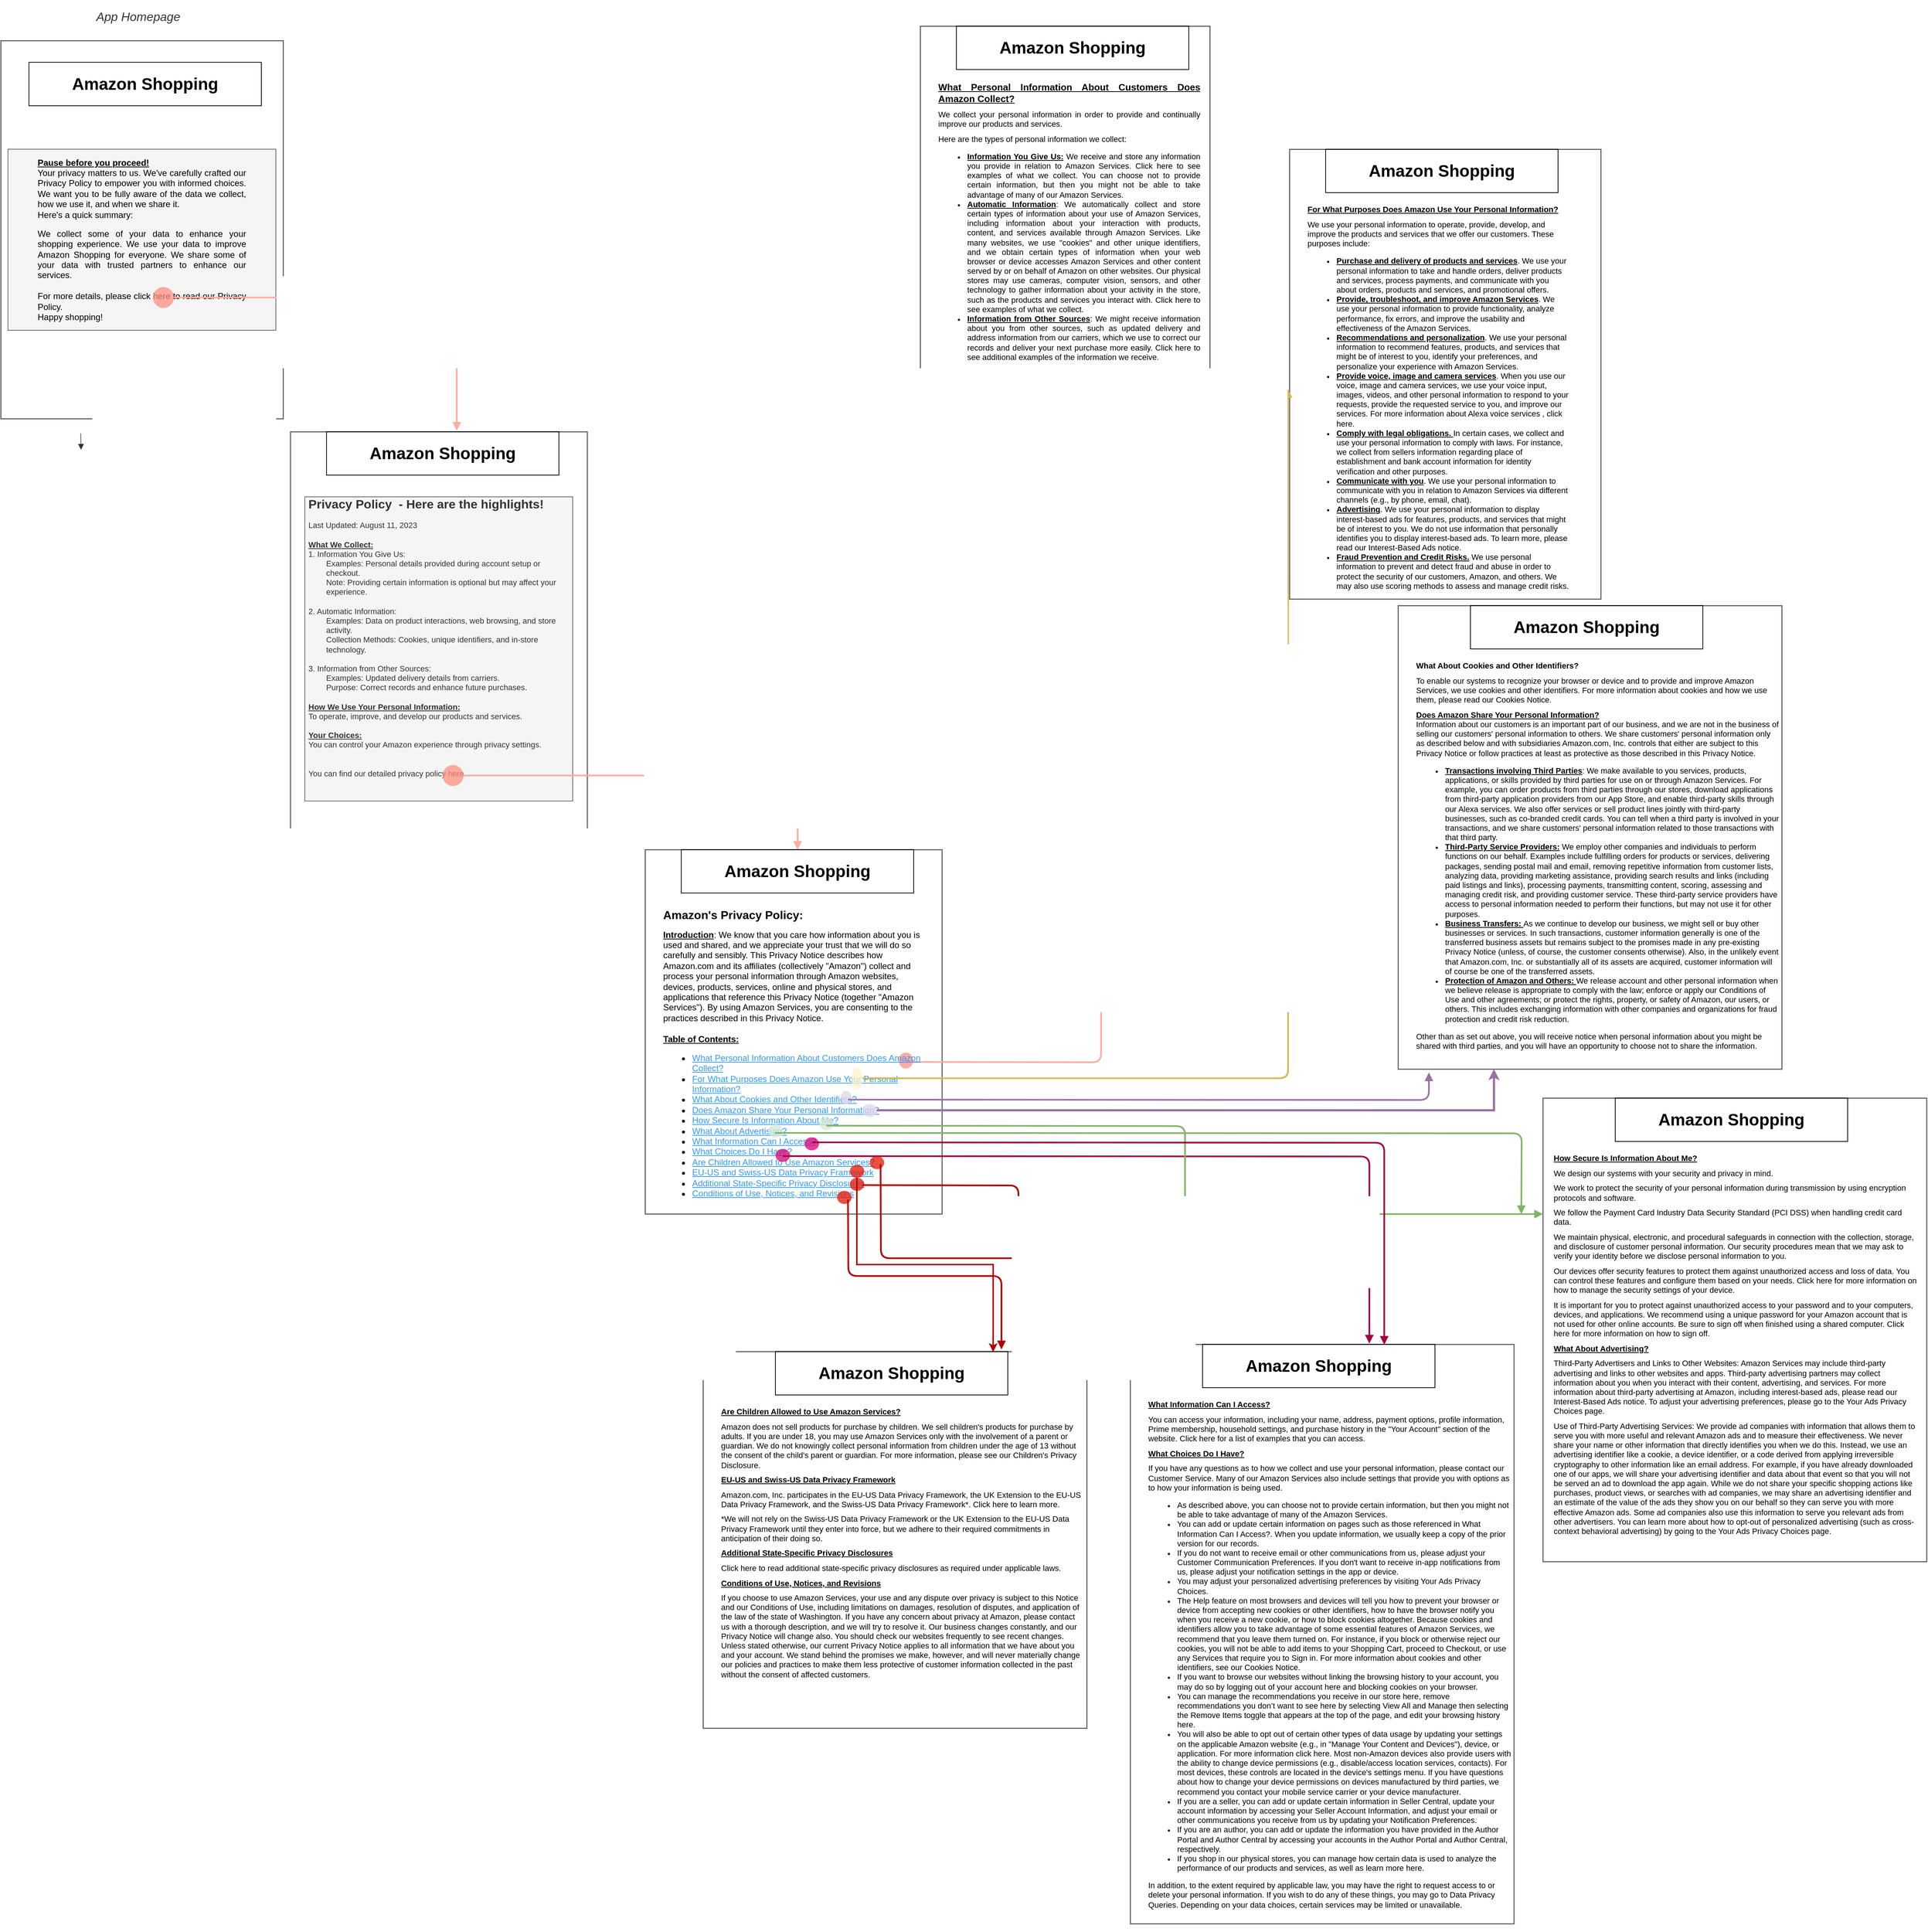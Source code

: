 <mxfile version="22.1.3" type="device">
  <diagram name="Page-1" id="usolCykW7kKRV4_zfm_k">
    <mxGraphModel dx="1050" dy="630" grid="1" gridSize="10" guides="1" tooltips="1" connect="1" arrows="1" fold="1" page="1" pageScale="1" pageWidth="850" pageHeight="1100" math="0" shadow="0">
      <root>
        <mxCell id="0" />
        <mxCell id="1" parent="0" />
        <mxCell id="qt17QkDywwwsEip4fatp-1" value="" style="html=1;overflow=block;blockSpacing=1;whiteSpace=wrap;container=1;pointerEvents=0;collapsible=0;recursiveResize=0;fontSize=13;spacing=0;strokeColor=#666666;strokeOpacity=100;fillOpacity=100;fillColor=#ffffff;strokeWidth=1.5;lucidId=7Wpudd4A1gtD;" vertex="1" parent="1">
          <mxGeometry x="500" y="620" width="410" height="550" as="geometry" />
        </mxCell>
        <mxCell id="qt17QkDywwwsEip4fatp-32" value="&lt;font style=&quot;font-size: 23px;&quot;&gt;&lt;b&gt;Amazon Shopping&lt;/b&gt;&lt;/font&gt;" style="text;html=1;strokeColor=default;fillColor=none;align=center;verticalAlign=middle;whiteSpace=wrap;rounded=0;" vertex="1" parent="qt17QkDywwwsEip4fatp-1">
          <mxGeometry x="50" width="321" height="60" as="geometry" />
        </mxCell>
        <mxCell id="qt17QkDywwwsEip4fatp-39" value="&lt;h1 style=&quot;font-size: 17px;&quot;&gt;&lt;font style=&quot;font-size: 17px;&quot;&gt;Privacy Policy&amp;nbsp; - Here are the highlights!&lt;/font&gt;&lt;/h1&gt;&lt;div style=&quot;&quot;&gt;&lt;font style=&quot;font-size: 11px;&quot;&gt;&lt;div style=&quot;&quot;&gt;Last Updated: August 11, 2023&lt;/div&gt;&lt;div style=&quot;&quot;&gt;&lt;br&gt;&lt;/div&gt;&lt;div style=&quot;&quot;&gt;&lt;b&gt;&lt;u&gt;What We Collect:&lt;/u&gt;&lt;/b&gt;&lt;/div&gt;&lt;div style=&quot;&quot;&gt;1. Information You Give Us:&lt;/div&gt;&lt;div style=&quot;&quot;&gt;&lt;span style=&quot;background-color: initial;&quot;&gt;&lt;span style=&quot;white-space: pre;&quot;&gt;&#x9;&lt;/span&gt;Examples: Personal details provided during account setup or &lt;span style=&quot;white-space: pre;&quot;&gt;&#x9;&lt;/span&gt;checkout.&lt;/span&gt;&lt;br&gt;&lt;/div&gt;&lt;div style=&quot;&quot;&gt;&lt;span style=&quot;white-space: pre;&quot;&gt;&#x9;&lt;/span&gt;Note: Providing certain information is optional but may affect your &lt;span style=&quot;white-space: pre;&quot;&gt;&#x9;&lt;/span&gt;experience.&lt;/div&gt;&lt;div style=&quot;&quot;&gt;&lt;br&gt;&lt;/div&gt;&lt;div style=&quot;&quot;&gt;2. Automatic Information:&lt;/div&gt;&lt;div style=&quot;&quot;&gt;&lt;span style=&quot;background-color: initial;&quot;&gt;&lt;span style=&quot;white-space: pre;&quot;&gt;&#x9;&lt;/span&gt;Examples: Data on product interactions, web browsing, and store &lt;span style=&quot;white-space: pre;&quot;&gt;&#x9;&lt;/span&gt;activity.&lt;/span&gt;&lt;br&gt;&lt;/div&gt;&lt;div style=&quot;&quot;&gt;&lt;span style=&quot;white-space: pre;&quot;&gt;&#x9;&lt;/span&gt;Collection Methods: Cookies, unique identifiers, and in-store &lt;span style=&quot;white-space: pre;&quot;&gt;&#x9;&lt;/span&gt;technology.&lt;/div&gt;&lt;div style=&quot;&quot;&gt;&lt;br&gt;&lt;/div&gt;&lt;div style=&quot;&quot;&gt;3. Information from Other Sources:&lt;/div&gt;&lt;div style=&quot;&quot;&gt;&lt;span style=&quot;background-color: initial;&quot;&gt;&lt;span style=&quot;white-space: pre;&quot;&gt;&#x9;&lt;/span&gt;Examples: Updated delivery details from carriers.&lt;/span&gt;&lt;br&gt;&lt;/div&gt;&lt;div style=&quot;&quot;&gt;&lt;span style=&quot;white-space: pre;&quot;&gt;&#x9;&lt;/span&gt;Purpose: Correct records and enhance future purchases.&lt;/div&gt;&lt;div style=&quot;&quot;&gt;&lt;br&gt;&lt;/div&gt;&lt;div style=&quot;&quot;&gt;&lt;b&gt;&lt;u&gt;How We Use Your Personal Information:&lt;/u&gt;&lt;/b&gt;&lt;/div&gt;&lt;div style=&quot;&quot;&gt;To operate, improve, and develop our products and services.&lt;/div&gt;&lt;div style=&quot;&quot;&gt;&lt;br&gt;&lt;/div&gt;&lt;div style=&quot;&quot;&gt;&lt;b&gt;&lt;u&gt;Your Choices:&lt;/u&gt;&lt;/b&gt;&lt;/div&gt;&lt;div style=&quot;&quot;&gt;You can control your Amazon experience through privacy settings.&lt;/div&gt;&lt;div style=&quot;&quot;&gt;&lt;br&gt;&lt;/div&gt;&lt;div style=&quot;&quot;&gt;&lt;br&gt;&lt;/div&gt;&lt;div style=&quot;&quot;&gt;You can find our detailed privacy policy here.&amp;nbsp;&lt;/div&gt;&lt;div style=&quot;&quot;&gt;&lt;br&gt;&lt;/div&gt;&lt;/font&gt;&lt;/div&gt;" style="text;html=1;strokeColor=#666666;fillColor=#f5f5f5;spacing=5;spacingTop=-20;whiteSpace=wrap;overflow=hidden;rounded=0;fontColor=#333333;" vertex="1" parent="qt17QkDywwwsEip4fatp-1">
          <mxGeometry x="20" y="90" width="370" height="420" as="geometry" />
        </mxCell>
        <mxCell id="qt17QkDywwwsEip4fatp-14" value="" style="html=1;overflow=block;blockSpacing=1;whiteSpace=wrap;ellipse;fontSize=13;align=center;spacing=3.8;strokeOpacity=0;fillOpacity=75;fillColor=#ff8f80;strokeWidth=1.5;lucidId=h2su0sWv3N4C;" vertex="1" parent="qt17QkDywwwsEip4fatp-1">
          <mxGeometry x="210" y="460" width="29" height="29" as="geometry" />
        </mxCell>
        <mxCell id="qt17QkDywwwsEip4fatp-5" value="" style="html=1;overflow=block;blockSpacing=1;whiteSpace=wrap;container=1;pointerEvents=0;collapsible=0;recursiveResize=0;fontSize=13;spacing=0;strokeColor=#666666;strokeOpacity=100;fillOpacity=100;fillColor=#ffffff;strokeWidth=1.5;lucidId=HOouWEsWTyNM;" vertex="1" parent="1">
          <mxGeometry x="100" y="80" width="390" height="522" as="geometry" />
        </mxCell>
        <mxCell id="qt17QkDywwwsEip4fatp-28" value="&lt;font style=&quot;font-size: 23px;&quot;&gt;&lt;b&gt;Amazon Shopping&lt;/b&gt;&lt;/font&gt;" style="text;html=1;strokeColor=default;fillColor=none;align=center;verticalAlign=middle;whiteSpace=wrap;rounded=0;" vertex="1" parent="qt17QkDywwwsEip4fatp-5">
          <mxGeometry x="39" y="30" width="321" height="60" as="geometry" />
        </mxCell>
        <mxCell id="qt17QkDywwwsEip4fatp-30" value="&lt;blockquote style=&quot;border-color: var(--border-color); color: rgb(0, 0, 0); text-align: justify;&quot;&gt;&lt;b style=&quot;border-color: var(--border-color); background-color: initial;&quot;&gt;&lt;u style=&quot;border-color: var(--border-color);&quot;&gt;Pause before you proceed!&lt;br&gt;&lt;/u&gt;&lt;/b&gt;Your privacy matters to us. We&#39;ve carefully crafted our Privacy Policy to empower you with informed choices. We want you to be fully aware of the data we collect, how we use it, and when we share it.&lt;br style=&quot;border-color: var(--border-color);&quot;&gt;Here&#39;s a quick summary:&lt;/blockquote&gt;&lt;blockquote style=&quot;border-color: var(--border-color); color: rgb(0, 0, 0); text-align: justify;&quot;&gt;We collect some of your data to enhance your shopping experience.&amp;nbsp;&lt;span style=&quot;border-color: var(--border-color); background-color: initial;&quot;&gt;We use your data to improve Amazon Shopping for everyone.&amp;nbsp;&lt;/span&gt;&lt;span style=&quot;border-color: var(--border-color); background-color: initial;&quot;&gt;We share some of your data with trusted partners to enhance our services.&lt;br&gt;&lt;br&gt;&lt;/span&gt;For more details, please click here to read our Privacy Policy.&lt;br style=&quot;border-color: var(--border-color);&quot;&gt;Happy shopping!&lt;/blockquote&gt;" style="text;html=1;strokeColor=#666666;fillColor=#f5f5f5;align=center;verticalAlign=middle;whiteSpace=wrap;rounded=0;fontColor=#333333;" vertex="1" parent="qt17QkDywwwsEip4fatp-5">
          <mxGeometry x="10" y="150" width="370" height="250" as="geometry" />
        </mxCell>
        <mxCell id="qt17QkDywwwsEip4fatp-15" value="" style="html=1;overflow=block;blockSpacing=1;whiteSpace=wrap;ellipse;fontSize=13;align=center;spacing=3.8;strokeOpacity=0;fillOpacity=75;fillColor=#ff8f80;strokeWidth=1.5;lucidId=D2sumrc52iXf;" vertex="1" parent="qt17QkDywwwsEip4fatp-5">
          <mxGeometry x="210" y="340" width="29" height="29" as="geometry" />
        </mxCell>
        <mxCell id="qt17QkDywwwsEip4fatp-6" value="" style="html=1;jettySize=18;whiteSpace=wrap;fontSize=13;strokeColor=#ffab9f;strokeOpacity=100;strokeWidth=2.3;rounded=1;arcSize=24;edgeStyle=orthogonalEdgeStyle;startArrow=none;endArrow=block;endFill=1;exitX=1;exitY=0.5;exitPerimeter=0;lucidId=~DIx8oQgb28f;entryX=0.56;entryY=-0.003;entryDx=0;entryDy=0;entryPerimeter=0;" edge="1" parent="1" source="qt17QkDywwwsEip4fatp-15" target="qt17QkDywwwsEip4fatp-1">
          <mxGeometry width="100" height="100" relative="1" as="geometry">
            <Array as="points" />
            <mxPoint x="465" y="460" as="targetPoint" />
          </mxGeometry>
        </mxCell>
        <mxCell id="qt17QkDywwwsEip4fatp-7" value="" style="html=1;jettySize=18;whiteSpace=wrap;fontSize=13;strokeColor=#ffab9f;strokeOpacity=100;strokeWidth=2.3;rounded=1;arcSize=24;edgeStyle=orthogonalEdgeStyle;startArrow=none;endArrow=block;endFill=1;exitX=1;exitY=0.5;exitPerimeter=0;lucidId=9-puJAywVzGe;" edge="1" parent="1" source="qt17QkDywwwsEip4fatp-14" target="qt17QkDywwwsEip4fatp-35">
          <mxGeometry width="100" height="100" relative="1" as="geometry">
            <Array as="points" />
            <mxPoint x="1260" y="890" as="targetPoint" />
          </mxGeometry>
        </mxCell>
        <mxCell id="qt17QkDywwwsEip4fatp-19" value="App Homepage" style="html=1;overflow=block;blockSpacing=1;whiteSpace=wrap;fontSize=16.7;fontColor=#333333;fontStyle=2;spacing=3.8;strokeOpacity=0;fillOpacity=0;fillColor=#000000;strokeWidth=1.5;lucidId=u8su-J1nbLBg;" vertex="1" parent="1">
          <mxGeometry x="170" y="25" width="240" height="45" as="geometry" />
        </mxCell>
        <mxCell id="qt17QkDywwwsEip4fatp-27" value="" style="html=1;jettySize=18;whiteSpace=wrap;fontSize=13;strokeColor=#333333;strokeOpacity=100;strokeWidth=0.8;rounded=1;arcSize=24;edgeStyle=orthogonalEdgeStyle;startArrow=none;endArrow=block;endFill=1;exitX=0.5;exitY=1.003;exitPerimeter=0;lucidId=UNPOjSI-ZI85;" edge="1" parent="1">
          <mxGeometry width="100" height="100" relative="1" as="geometry">
            <Array as="points" />
            <mxPoint x="211" y="645" as="targetPoint" />
            <mxPoint x="210.5" y="622.333" as="sourcePoint" />
          </mxGeometry>
        </mxCell>
        <mxCell id="qt17QkDywwwsEip4fatp-34" value="" style="html=1;overflow=block;blockSpacing=1;whiteSpace=wrap;container=1;pointerEvents=0;collapsible=0;recursiveResize=0;fontSize=13;spacing=0;strokeColor=#666666;strokeOpacity=100;fillOpacity=100;fillColor=#ffffff;strokeWidth=1.5;lucidId=7Wpudd4A1gtD;" vertex="1" parent="1">
          <mxGeometry x="990" y="1197" width="410" height="503" as="geometry" />
        </mxCell>
        <mxCell id="qt17QkDywwwsEip4fatp-35" value="&lt;font style=&quot;font-size: 23px;&quot;&gt;&lt;b&gt;Amazon Shopping&lt;/b&gt;&lt;/font&gt;" style="text;html=1;strokeColor=default;fillColor=none;align=center;verticalAlign=middle;whiteSpace=wrap;rounded=0;" vertex="1" parent="qt17QkDywwwsEip4fatp-34">
          <mxGeometry x="50" width="321" height="60" as="geometry" />
        </mxCell>
        <mxCell id="qt17QkDywwwsEip4fatp-59" value="" style="html=1;jettySize=18;whiteSpace=wrap;fontSize=13;strokeColor=#ffab9f;strokeOpacity=100;strokeWidth=2.3;rounded=1;arcSize=24;edgeStyle=orthogonalEdgeStyle;startArrow=none;endArrow=block;endFill=1;exitX=1;exitY=0.5;exitPerimeter=0;lucidId=9-puJAywVzGe;entryX=0.624;entryY=1.01;entryDx=0;entryDy=0;entryPerimeter=0;" edge="1" parent="qt17QkDywwwsEip4fatp-34" target="qt17QkDywwwsEip4fatp-46">
          <mxGeometry width="100" height="100" relative="1" as="geometry">
            <Array as="points" />
            <mxPoint x="360" y="293" as="sourcePoint" />
            <mxPoint x="822" y="395" as="targetPoint" />
          </mxGeometry>
        </mxCell>
        <mxCell id="qt17QkDywwwsEip4fatp-60" value="" style="html=1;overflow=block;blockSpacing=1;whiteSpace=wrap;ellipse;fontSize=13;align=center;spacing=3.8;strokeOpacity=0;fillOpacity=75;fillColor=#ff8f80;strokeWidth=1.5;lucidId=h2su0sWv3N4C;" vertex="1" parent="qt17QkDywwwsEip4fatp-34">
          <mxGeometry x="350" y="280" width="20" height="22" as="geometry" />
        </mxCell>
        <mxCell id="qt17QkDywwwsEip4fatp-45" value="&lt;h1 style=&quot;font-size: 16px;&quot;&gt;Amazon&#39;s Privacy Policy:&lt;/h1&gt;&lt;div&gt;&lt;b&gt;&lt;u&gt;Introduction&lt;/u&gt;&lt;/b&gt;:&amp;nbsp;We know that you care how information about you is used and shared, and we appreciate your trust that we will do so carefully and sensibly. This Privacy Notice describes how Amazon.com and its affiliates (collectively &quot;Amazon&quot;) collect and process your personal information through Amazon websites, devices, products, services, online and physical stores, and applications that reference this Privacy Notice (together &quot;Amazon Services&quot;). By using Amazon Services, you are consenting to the practices described in this Privacy Notice.&lt;/div&gt;&lt;div&gt;&lt;br&gt;&lt;/div&gt;&lt;div&gt;&lt;b&gt;&lt;u&gt;Table of Contents:&lt;/u&gt;&lt;/b&gt;&lt;br&gt;&lt;div&gt;&lt;ul&gt;&lt;li&gt;&lt;font color=&quot;#3399ff&quot;&gt;&lt;u&gt;What Personal Information About Customers Does Amazon Collect?&lt;/u&gt;&lt;/font&gt;&lt;/li&gt;&lt;li&gt;&lt;font color=&quot;#3399ff&quot;&gt;&lt;u&gt;For What Purposes Does Amazon Use Your Personal Information?&lt;/u&gt;&lt;/font&gt;&lt;/li&gt;&lt;li&gt;&lt;font color=&quot;#3399ff&quot;&gt;&lt;u&gt;What About Cookies and Other Identifiers?&lt;/u&gt;&lt;/font&gt;&lt;/li&gt;&lt;li&gt;&lt;font color=&quot;#3399ff&quot;&gt;&lt;u&gt;Does Amazon Share Your Personal Information?&lt;/u&gt;&lt;/font&gt;&lt;/li&gt;&lt;li&gt;&lt;font color=&quot;#3399ff&quot;&gt;&lt;u&gt;How Secure Is Information About Me?&lt;/u&gt;&lt;/font&gt;&lt;/li&gt;&lt;li&gt;&lt;font color=&quot;#3399ff&quot;&gt;&lt;u&gt;What About Advertising?&lt;/u&gt;&lt;/font&gt;&lt;/li&gt;&lt;li&gt;&lt;font color=&quot;#3399ff&quot;&gt;&lt;u&gt;What Information Can I Access?&lt;/u&gt;&lt;/font&gt;&lt;/li&gt;&lt;li&gt;&lt;font color=&quot;#3399ff&quot;&gt;&lt;u&gt;What Choices Do I Have?&lt;/u&gt;&lt;/font&gt;&lt;/li&gt;&lt;li&gt;&lt;font color=&quot;#3399ff&quot;&gt;&lt;u&gt;Are Children Allowed to Use Amazon Services?&lt;/u&gt;&lt;/font&gt;&lt;/li&gt;&lt;li&gt;&lt;font color=&quot;#3399ff&quot;&gt;&lt;u&gt;EU-US and Swiss-US Data Privacy Framework&lt;/u&gt;&lt;/font&gt;&lt;/li&gt;&lt;li&gt;&lt;font color=&quot;#3399ff&quot;&gt;&lt;u&gt;Additional State-Specific Privacy Disclosures&lt;/u&gt;&lt;/font&gt;&lt;/li&gt;&lt;li&gt;&lt;font color=&quot;#3399ff&quot;&gt;&lt;u&gt;Conditions of Use, Notices, and Revisions&lt;/u&gt;&lt;/font&gt;&lt;/li&gt;&lt;/ul&gt;&lt;/div&gt;&lt;/div&gt;" style="text;html=1;strokeColor=none;fillColor=none;spacing=5;spacingTop=-20;whiteSpace=wrap;overflow=hidden;rounded=0;" vertex="1" parent="qt17QkDywwwsEip4fatp-34">
          <mxGeometry x="20" y="80" width="370" height="440" as="geometry" />
        </mxCell>
        <mxCell id="qt17QkDywwwsEip4fatp-62" value="" style="html=1;overflow=block;blockSpacing=1;whiteSpace=wrap;ellipse;fontSize=13;align=center;spacing=3.8;strokeOpacity=0;fillOpacity=75;fillColor=#fff2cc;strokeWidth=1.5;lucidId=h2su0sWv3N4C;strokeColor=#d6b656;" vertex="1" parent="qt17QkDywwwsEip4fatp-34">
          <mxGeometry x="285" y="300" width="15" height="31" as="geometry" />
        </mxCell>
        <mxCell id="qt17QkDywwwsEip4fatp-63" value="" style="html=1;overflow=block;blockSpacing=1;whiteSpace=wrap;ellipse;fontSize=13;align=center;spacing=3.8;strokeOpacity=0;fillOpacity=75;fillColor=#e1d5e7;strokeWidth=1.5;lucidId=h2su0sWv3N4C;strokeColor=#9673a6;" vertex="1" parent="qt17QkDywwwsEip4fatp-34">
          <mxGeometry x="270" y="333" width="15" height="18" as="geometry" />
        </mxCell>
        <mxCell id="qt17QkDywwwsEip4fatp-66" value="" style="html=1;overflow=block;blockSpacing=1;whiteSpace=wrap;ellipse;fontSize=13;align=center;spacing=3.8;strokeOpacity=0;fillOpacity=75;fillColor=#e1d5e7;strokeWidth=1.5;lucidId=h2su0sWv3N4C;strokeColor=#9673a6;" vertex="1" parent="qt17QkDywwwsEip4fatp-34">
          <mxGeometry x="300" y="351" width="20" height="18" as="geometry" />
        </mxCell>
        <mxCell id="qt17QkDywwwsEip4fatp-75" value="" style="html=1;overflow=block;blockSpacing=1;whiteSpace=wrap;ellipse;fontSize=13;align=center;spacing=3.8;strokeOpacity=0;fillOpacity=75;fillColor=#d5e8d4;strokeWidth=1.5;lucidId=h2su0sWv3N4C;strokeColor=#82b366;" vertex="1" parent="qt17QkDywwwsEip4fatp-34">
          <mxGeometry x="240" y="369" width="20" height="18" as="geometry" />
        </mxCell>
        <mxCell id="qt17QkDywwwsEip4fatp-76" value="" style="html=1;overflow=block;blockSpacing=1;whiteSpace=wrap;ellipse;fontSize=13;align=center;spacing=3.8;strokeOpacity=0;fillOpacity=75;fillColor=#d5e8d4;strokeWidth=1.5;lucidId=h2su0sWv3N4C;strokeColor=#82b366;" vertex="1" parent="qt17QkDywwwsEip4fatp-34">
          <mxGeometry x="170" y="379" width="20" height="18" as="geometry" />
        </mxCell>
        <mxCell id="qt17QkDywwwsEip4fatp-81" value="" style="html=1;overflow=block;blockSpacing=1;whiteSpace=wrap;ellipse;fontSize=13;align=center;spacing=3.8;strokeOpacity=0;fillOpacity=75;fillColor=#d80073;strokeWidth=1.5;lucidId=h2su0sWv3N4C;strokeColor=#A50040;fontColor=#ffffff;" vertex="1" parent="qt17QkDywwwsEip4fatp-34">
          <mxGeometry x="220" y="397" width="20" height="18" as="geometry" />
        </mxCell>
        <mxCell id="qt17QkDywwwsEip4fatp-80" value="" style="html=1;overflow=block;blockSpacing=1;whiteSpace=wrap;ellipse;fontSize=13;align=center;spacing=3.8;strokeOpacity=0;fillOpacity=75;fillColor=#d80073;strokeWidth=1.5;lucidId=h2su0sWv3N4C;strokeColor=#A50040;fontColor=#ffffff;" vertex="1" parent="qt17QkDywwwsEip4fatp-34">
          <mxGeometry x="180" y="413" width="20" height="18" as="geometry" />
        </mxCell>
        <mxCell id="qt17QkDywwwsEip4fatp-83" value="" style="html=1;jettySize=18;whiteSpace=wrap;fontSize=13;strokeColor=#A50040;strokeOpacity=100;strokeWidth=2.3;rounded=1;arcSize=24;edgeStyle=orthogonalEdgeStyle;startArrow=none;endArrow=block;endFill=1;lucidId=9-puJAywVzGe;fillColor=#d80073;entryX=0.717;entryY=-0.02;entryDx=0;entryDy=0;entryPerimeter=0;" edge="1" parent="qt17QkDywwwsEip4fatp-34" target="qt17QkDywwwsEip4fatp-73">
          <mxGeometry width="100" height="100" relative="1" as="geometry">
            <Array as="points" />
            <mxPoint x="190" y="423" as="sourcePoint" />
            <mxPoint x="1000" y="673" as="targetPoint" />
          </mxGeometry>
        </mxCell>
        <mxCell id="qt17QkDywwwsEip4fatp-87" value="" style="html=1;overflow=block;blockSpacing=1;whiteSpace=wrap;ellipse;fontSize=13;align=center;spacing=3.8;strokeOpacity=0;fillOpacity=75;fillColor=#e51400;strokeWidth=1.5;lucidId=h2su0sWv3N4C;strokeColor=#B20000;fontColor=#ffffff;" vertex="1" parent="qt17QkDywwwsEip4fatp-34">
          <mxGeometry x="310" y="423" width="20" height="18" as="geometry" />
        </mxCell>
        <mxCell id="qt17QkDywwwsEip4fatp-88" value="" style="html=1;overflow=block;blockSpacing=1;whiteSpace=wrap;ellipse;fontSize=13;align=center;spacing=3.8;strokeOpacity=0;fillOpacity=75;fillColor=#e51400;strokeWidth=1.5;lucidId=h2su0sWv3N4C;strokeColor=#B20000;fontColor=#ffffff;" vertex="1" parent="qt17QkDywwwsEip4fatp-34">
          <mxGeometry x="282.5" y="435" width="20" height="18" as="geometry" />
        </mxCell>
        <mxCell id="qt17QkDywwwsEip4fatp-89" value="" style="html=1;overflow=block;blockSpacing=1;whiteSpace=wrap;ellipse;fontSize=13;align=center;spacing=3.8;strokeOpacity=0;fillOpacity=75;fillColor=#e51400;strokeWidth=1.5;lucidId=h2su0sWv3N4C;strokeColor=#B20000;fontColor=#ffffff;" vertex="1" parent="qt17QkDywwwsEip4fatp-34">
          <mxGeometry x="282.5" y="453" width="20" height="18" as="geometry" />
        </mxCell>
        <mxCell id="qt17QkDywwwsEip4fatp-90" value="" style="html=1;overflow=block;blockSpacing=1;whiteSpace=wrap;ellipse;fontSize=13;align=center;spacing=3.8;strokeOpacity=0;fillOpacity=75;fillColor=#e51400;strokeWidth=1.5;lucidId=h2su0sWv3N4C;strokeColor=#B20000;fontColor=#ffffff;" vertex="1" parent="qt17QkDywwwsEip4fatp-34">
          <mxGeometry x="265" y="471" width="20" height="18" as="geometry" />
        </mxCell>
        <mxCell id="qt17QkDywwwsEip4fatp-46" value="" style="html=1;overflow=block;blockSpacing=1;whiteSpace=wrap;container=1;pointerEvents=0;collapsible=0;recursiveResize=0;fontSize=13;spacing=0;strokeColor=#666666;strokeOpacity=100;fillOpacity=100;fillColor=#ffffff;strokeWidth=1.5;lucidId=7Wpudd4A1gtD;" vertex="1" parent="1">
          <mxGeometry x="1370" y="60" width="400" height="500" as="geometry" />
        </mxCell>
        <mxCell id="qt17QkDywwwsEip4fatp-47" value="&lt;font style=&quot;font-size: 23px;&quot;&gt;&lt;b&gt;Amazon Shopping&lt;/b&gt;&lt;/font&gt;" style="text;html=1;strokeColor=default;fillColor=none;align=center;verticalAlign=middle;whiteSpace=wrap;rounded=0;" vertex="1" parent="qt17QkDywwwsEip4fatp-46">
          <mxGeometry x="50" width="321" height="60" as="geometry" />
        </mxCell>
        <mxCell id="qt17QkDywwwsEip4fatp-48" value="&lt;h1 style=&quot;text-align: justify; font-size: 11px;&quot;&gt;&lt;u style=&quot;background-color: initial; font-size: 12px;&quot;&gt;&lt;font style=&quot;font-size: 13px;&quot;&gt;What Personal Information About Customers Does Amazon Collect?&lt;/font&gt;&lt;/u&gt;&lt;br&gt;&lt;/h1&gt;&lt;h1 style=&quot;text-align: justify; font-size: 11px;&quot;&gt;&lt;font style=&quot;font-size: 11px; font-weight: normal;&quot;&gt;We collect your personal information in order to provide and continually improve our products and services.&lt;/font&gt;&lt;/h1&gt;&lt;h1 style=&quot;text-align: justify; font-size: 11px;&quot;&gt;&lt;span style=&quot;font-weight: normal; background-color: initial;&quot;&gt;Here are the types of personal information we collect:&lt;/span&gt;&lt;/h1&gt;&lt;h1 style=&quot;font-size: 11px;&quot;&gt;&lt;ul&gt;&lt;li style=&quot;text-align: justify;&quot;&gt;&lt;font style=&quot;font-size: 11px;&quot;&gt;&lt;u&gt;Information You Give Us:&lt;/u&gt;&lt;/font&gt;&lt;font style=&quot;font-size: 11px; font-weight: normal;&quot;&gt; We receive and store any information you provide in relation to Amazon Services. Click here to see examples of what we collect. You can choose not to provide certain information, but then you might not be able to take advantage of many of our Amazon Services.&lt;/font&gt;&lt;/li&gt;&lt;li style=&quot;text-align: justify;&quot;&gt;&lt;font style=&quot;font-size: 11px;&quot;&gt;&lt;u&gt;Automatic Information&lt;/u&gt;&lt;/font&gt;&lt;font style=&quot;font-size: 11px; font-weight: normal;&quot;&gt;: We automatically collect and store certain types of information about your use of Amazon Services, including information about your interaction with products, content, and services available through Amazon Services. Like many websites, we use &quot;cookies&quot; and other unique identifiers, and we obtain certain types of information when your web browser or device accesses Amazon Services and other content served by or on behalf of Amazon on other websites. Our physical stores may use cameras, computer vision, sensors, and other technology to gather information about your activity in the store, such as the products and services you interact with. Click here to see examples of what we collect.&lt;/font&gt;&lt;/li&gt;&lt;li style=&quot;text-align: justify;&quot;&gt;&lt;font style=&quot;font-size: 11px;&quot;&gt;&lt;u&gt;Information from Other Sources&lt;/u&gt;&lt;/font&gt;&lt;font style=&quot;font-size: 11px; font-weight: normal;&quot;&gt;: We might receive information about you from other sources, such as updated delivery and address information from our carriers, which we use to correct our records and deliver your next purchase more easily. Click here to see additional examples of the information we receive.&lt;/font&gt;&lt;/li&gt;&lt;/ul&gt;&lt;/h1&gt;" style="text;html=1;strokeColor=none;fillColor=none;spacing=5;spacingTop=-20;whiteSpace=wrap;overflow=hidden;rounded=0;" vertex="1" parent="qt17QkDywwwsEip4fatp-46">
          <mxGeometry x="20" y="80" width="370" height="440" as="geometry" />
        </mxCell>
        <mxCell id="qt17QkDywwwsEip4fatp-49" value="" style="html=1;overflow=block;blockSpacing=1;whiteSpace=wrap;container=1;pointerEvents=0;collapsible=0;recursiveResize=0;fontSize=13;spacing=0;strokeColor=#666666;strokeOpacity=100;fillOpacity=100;fillColor=#ffffff;strokeWidth=1.5;lucidId=7Wpudd4A1gtD;" vertex="1" parent="1">
          <mxGeometry x="1880" y="230" width="430" height="621" as="geometry" />
        </mxCell>
        <mxCell id="qt17QkDywwwsEip4fatp-50" value="&lt;font style=&quot;font-size: 23px;&quot;&gt;&lt;b&gt;Amazon Shopping&lt;/b&gt;&lt;/font&gt;" style="text;html=1;strokeColor=default;fillColor=none;align=center;verticalAlign=middle;whiteSpace=wrap;rounded=0;" vertex="1" parent="qt17QkDywwwsEip4fatp-49">
          <mxGeometry x="50" width="321" height="60" as="geometry" />
        </mxCell>
        <mxCell id="qt17QkDywwwsEip4fatp-51" value="&lt;h1 style=&quot;font-size: 11px;&quot;&gt;&lt;font style=&quot;font-size: 11px;&quot;&gt;&lt;u&gt;For What Purposes Does Amazon Use Your Personal Information?&lt;/u&gt;&lt;/font&gt;&lt;/h1&gt;&lt;h1 style=&quot;font-size: 11px;&quot;&gt;&lt;font style=&quot;font-size: 11px; font-weight: normal;&quot;&gt;We use your personal information to operate, provide, develop, and improve the products and services that we offer our customers. These purposes include:&lt;/font&gt;&lt;/h1&gt;&lt;h1 style=&quot;font-size: 11px;&quot;&gt;&lt;ul&gt;&lt;li&gt;&lt;font style=&quot;font-size: 11px;&quot;&gt;&lt;u&gt;Purchase and delivery of products and services&lt;/u&gt;&lt;/font&gt;&lt;font style=&quot;font-size: 11px; font-weight: normal;&quot;&gt;. We use your personal information to take and handle orders, deliver products and services, process payments, and communicate with you about orders, products and services, and promotional offers.&lt;/font&gt;&lt;/li&gt;&lt;li&gt;&lt;font style=&quot;font-size: 11px;&quot;&gt;&lt;u&gt;Provide, troubleshoot, and improve Amazon Services&lt;/u&gt;&lt;/font&gt;&lt;font style=&quot;font-size: 11px; font-weight: normal;&quot;&gt;. We use your personal information to provide functionality, analyze performance, fix errors, and improve the usability and effectiveness of the Amazon Services.&lt;/font&gt;&lt;/li&gt;&lt;li&gt;&lt;font style=&quot;font-size: 11px;&quot;&gt;&lt;u&gt;Recommendations and personalization&lt;/u&gt;&lt;/font&gt;&lt;font style=&quot;font-size: 11px; font-weight: normal;&quot;&gt;. We use your personal information to recommend features, products, and services that might be of interest to you, identify your preferences, and personalize your experience with Amazon Services.&lt;/font&gt;&lt;/li&gt;&lt;li&gt;&lt;font style=&quot;font-size: 11px;&quot;&gt;&lt;u&gt;Provide voice, image and camera services&lt;/u&gt;&lt;/font&gt;&lt;font style=&quot;font-size: 11px; font-weight: normal;&quot;&gt;. When you use our voice, image and camera services, we use your voice input, images, videos, and other personal information to respond to your requests, provide the requested service to you, and improve our services. For more information about Alexa voice services , click here.&lt;/font&gt;&lt;/li&gt;&lt;li&gt;&lt;font style=&quot;font-size: 11px;&quot;&gt;&lt;u&gt;Comply with legal obligations. &lt;/u&gt;&lt;/font&gt;&lt;font style=&quot;font-size: 11px; font-weight: normal;&quot;&gt;In certain cases, we collect and use your personal information to comply with laws. For instance, we collect from sellers information regarding place of establishment and bank account information for identity verification and other purposes.&lt;/font&gt;&lt;/li&gt;&lt;li&gt;&lt;font style=&quot;font-size: 11px;&quot;&gt;&lt;u&gt;Communicate with you&lt;/u&gt;&lt;/font&gt;&lt;font style=&quot;font-size: 11px; font-weight: normal;&quot;&gt;. We use your personal information to communicate with you in relation to Amazon Services via different channels (e.g., by phone, email, chat).&lt;/font&gt;&lt;/li&gt;&lt;li&gt;&lt;font style=&quot;font-size: 11px;&quot;&gt;&lt;u&gt;Advertising&lt;/u&gt;&lt;/font&gt;&lt;font style=&quot;font-size: 11px; font-weight: normal;&quot;&gt;. We use your personal information to display interest-based ads for features, products, and services that might be of interest to you. We do not use information that personally identifies you to display interest-based ads. To learn more, please read our Interest-Based Ads notice.&lt;/font&gt;&lt;/li&gt;&lt;li&gt;&lt;font style=&quot;font-size: 11px;&quot;&gt;&lt;u&gt;Fraud Prevention and Credit Risks.&lt;/u&gt;&lt;/font&gt;&lt;font style=&quot;font-size: 11px; font-weight: normal;&quot;&gt; We use personal information to prevent and detect fraud and abuse in order to protect the security of our customers, Amazon, and others. We may also use scoring methods to assess and manage credit risks.&lt;/font&gt;&lt;/li&gt;&lt;/ul&gt;&lt;/h1&gt;" style="text;html=1;strokeColor=none;fillColor=none;spacing=5;spacingTop=-20;whiteSpace=wrap;overflow=hidden;rounded=0;" vertex="1" parent="qt17QkDywwwsEip4fatp-49">
          <mxGeometry x="20" y="80" width="370" height="540" as="geometry" />
        </mxCell>
        <mxCell id="qt17QkDywwwsEip4fatp-56" value="" style="html=1;overflow=block;blockSpacing=1;whiteSpace=wrap;container=1;pointerEvents=0;collapsible=0;recursiveResize=0;fontSize=13;spacing=0;strokeColor=#666666;strokeOpacity=100;fillOpacity=100;fillColor=#ffffff;strokeWidth=1.5;lucidId=7Wpudd4A1gtD;" vertex="1" parent="1">
          <mxGeometry x="2030" y="860" width="530" height="640" as="geometry" />
        </mxCell>
        <mxCell id="qt17QkDywwwsEip4fatp-57" value="&lt;font style=&quot;font-size: 23px;&quot;&gt;&lt;b&gt;Amazon Shopping&lt;/b&gt;&lt;/font&gt;" style="text;html=1;strokeColor=default;fillColor=none;align=center;verticalAlign=middle;whiteSpace=wrap;rounded=0;" vertex="1" parent="qt17QkDywwwsEip4fatp-56">
          <mxGeometry x="100" width="321" height="60" as="geometry" />
        </mxCell>
        <mxCell id="qt17QkDywwwsEip4fatp-58" value="&lt;h1 style=&quot;font-size: 11px;&quot;&gt;&lt;font style=&quot;font-size: 11px;&quot;&gt;What About Cookies and Other Identifiers?&lt;/font&gt;&lt;/h1&gt;&lt;h1 style=&quot;font-size: 11px;&quot;&gt;&lt;font style=&quot;font-size: 11px; font-weight: normal;&quot;&gt;To enable our systems to recognize your browser or device and to provide and improve Amazon Services, we use cookies and other identifiers. For more information about cookies and how we use them, please read our Cookies Notice.&lt;/font&gt;&lt;/h1&gt;&lt;div&gt;&lt;font style=&quot;font-size: 11px;&quot;&gt;&lt;div style=&quot;&quot;&gt;&lt;b&gt;&lt;u&gt;Does Amazon Share Your Personal Information?&lt;/u&gt;&lt;/b&gt;&lt;/div&gt;&lt;div style=&quot;&quot;&gt;Information about our customers is an important part of our business, and we are not in the business of selling our customers&#39; personal information to others. We share customers&#39; personal information only as described below and with subsidiaries Amazon.com, Inc. controls that either are subject to this Privacy Notice or follow practices at least as protective as those described in this Privacy Notice.&lt;/div&gt;&lt;div style=&quot;&quot;&gt;&lt;ul&gt;&lt;li&gt;&lt;b&gt;&lt;u&gt;Transactions involving Third Parties&lt;/u&gt;&lt;/b&gt;: We make available to you services, products, applications, or skills provided by third parties for use on or through Amazon Services. For example, you can order products from third parties through our stores, download applications from third-party application providers from our App Store, and enable third-party skills through our Alexa services. We also offer services or sell product lines jointly with third-party businesses, such as co-branded credit cards. You can tell when a third party is involved in your transactions, and we share customers&#39; personal information related to those transactions with that third party.&lt;/li&gt;&lt;li&gt;&lt;b&gt;&lt;u&gt;Third-Party Service Providers:&lt;/u&gt;&lt;/b&gt; We employ other companies and individuals to perform functions on our behalf. Examples include fulfilling orders for products or services, delivering packages, sending postal mail and email, removing repetitive information from customer lists, analyzing data, providing marketing assistance, providing search results and links (including paid listings and links), processing payments, transmitting content, scoring, assessing and managing credit risk, and providing customer service. These third-party service providers have access to personal information needed to perform their functions, but may not use it for other purposes.&lt;/li&gt;&lt;li&gt;&lt;b&gt;&lt;u&gt;Business Transfers: &lt;/u&gt;&lt;/b&gt;As we continue to develop our business, we might sell or buy other businesses or services. In such transactions, customer information generally is one of the transferred business assets but remains subject to the promises made in any pre-existing Privacy Notice (unless, of course, the customer consents otherwise). Also, in the unlikely event that Amazon.com, Inc. or substantially all of its assets are acquired, customer information will of course be one of the transferred assets.&lt;/li&gt;&lt;li&gt;&lt;b&gt;&lt;u&gt;Protection of Amazon and Others: &lt;/u&gt;&lt;/b&gt;We release account and other personal information when we believe release is appropriate to comply with the law; enforce or apply our Conditions of Use and other agreements; or protect the rights, property, or safety of Amazon, our users, or others. This includes exchanging information with other companies and organizations for fraud protection and credit risk reduction.&lt;/li&gt;&lt;/ul&gt;&lt;/div&gt;&lt;div style=&quot;&quot;&gt;Other than as set out above, you will receive notice when personal information about you might be shared with third parties, and you will have an opportunity to choose not to share the information.&lt;/div&gt;&lt;/font&gt;&lt;/div&gt;" style="text;html=1;strokeColor=none;fillColor=none;spacing=5;spacingTop=-20;whiteSpace=wrap;overflow=hidden;rounded=0;" vertex="1" parent="qt17QkDywwwsEip4fatp-56">
          <mxGeometry x="20" y="80" width="510" height="560" as="geometry" />
        </mxCell>
        <mxCell id="qt17QkDywwwsEip4fatp-61" value="" style="html=1;jettySize=18;whiteSpace=wrap;fontSize=13;strokeColor=#d6b656;strokeOpacity=100;strokeWidth=2.3;rounded=1;arcSize=24;edgeStyle=orthogonalEdgeStyle;startArrow=none;endArrow=block;endFill=1;exitX=1;exitY=0.5;lucidId=9-puJAywVzGe;entryX=-0.005;entryY=0.533;entryDx=0;entryDy=0;entryPerimeter=0;fillColor=#fff2cc;exitDx=0;exitDy=0;" edge="1" parent="1" source="qt17QkDywwwsEip4fatp-62" target="qt17QkDywwwsEip4fatp-49">
          <mxGeometry width="100" height="100" relative="1" as="geometry">
            <Array as="points" />
            <mxPoint x="1304" y="1512" as="sourcePoint" />
            <mxPoint x="1570" y="1197" as="targetPoint" />
          </mxGeometry>
        </mxCell>
        <mxCell id="qt17QkDywwwsEip4fatp-65" value="" style="html=1;jettySize=18;whiteSpace=wrap;fontSize=13;strokeColor=#9673a6;strokeOpacity=100;strokeWidth=2.3;rounded=1;arcSize=24;edgeStyle=orthogonalEdgeStyle;startArrow=none;endArrow=block;endFill=1;exitX=1;exitY=0.5;lucidId=9-puJAywVzGe;fillColor=#e1d5e7;exitDx=0;exitDy=0;entryX=0.08;entryY=1.007;entryDx=0;entryDy=0;entryPerimeter=0;" edge="1" parent="1" target="qt17QkDywwwsEip4fatp-56">
          <mxGeometry width="100" height="100" relative="1" as="geometry">
            <Array as="points" />
            <mxPoint x="1270" y="1542" as="sourcePoint" />
            <mxPoint x="2080" y="1486" as="targetPoint" />
          </mxGeometry>
        </mxCell>
        <mxCell id="qt17QkDywwwsEip4fatp-67" style="edgeStyle=orthogonalEdgeStyle;rounded=0;orthogonalLoop=1;jettySize=auto;html=1;entryX=0.25;entryY=1;entryDx=0;entryDy=0;fillColor=#e1d5e7;strokeColor=#9673a6;strokeWidth=3;" edge="1" parent="1" source="qt17QkDywwwsEip4fatp-66" target="qt17QkDywwwsEip4fatp-56">
          <mxGeometry relative="1" as="geometry" />
        </mxCell>
        <mxCell id="qt17QkDywwwsEip4fatp-69" value="" style="html=1;overflow=block;blockSpacing=1;whiteSpace=wrap;container=1;pointerEvents=0;collapsible=0;recursiveResize=0;fontSize=13;spacing=0;strokeColor=#666666;strokeOpacity=100;fillOpacity=100;fillColor=#ffffff;strokeWidth=1.5;lucidId=7Wpudd4A1gtD;" vertex="1" parent="1">
          <mxGeometry x="2230" y="1540" width="530" height="640" as="geometry" />
        </mxCell>
        <mxCell id="qt17QkDywwwsEip4fatp-70" value="&lt;font style=&quot;font-size: 23px;&quot;&gt;&lt;b&gt;Amazon Shopping&lt;/b&gt;&lt;/font&gt;" style="text;html=1;strokeColor=default;fillColor=none;align=center;verticalAlign=middle;whiteSpace=wrap;rounded=0;" vertex="1" parent="qt17QkDywwwsEip4fatp-69">
          <mxGeometry x="100" width="321" height="60" as="geometry" />
        </mxCell>
        <mxCell id="qt17QkDywwwsEip4fatp-71" value="&lt;h1 style=&quot;font-size: 11px;&quot;&gt;&lt;font style=&quot;font-size: 11px;&quot;&gt;&lt;u&gt;How Secure Is Information About Me?&lt;/u&gt;&lt;/font&gt;&lt;/h1&gt;&lt;h1 style=&quot;font-size: 11px;&quot;&gt;&lt;font style=&quot;font-size: 11px; font-weight: normal;&quot;&gt;We design our systems with your security and privacy in mind.&lt;/font&gt;&lt;/h1&gt;&lt;h1 style=&quot;font-size: 11px;&quot;&gt;&lt;font style=&quot;font-size: 11px; font-weight: normal;&quot;&gt;We work to protect the security of your personal information during transmission by using encryption protocols and software.&lt;/font&gt;&lt;/h1&gt;&lt;h1 style=&quot;font-size: 11px;&quot;&gt;&lt;font style=&quot;font-size: 11px; font-weight: normal;&quot;&gt;We follow the Payment Card Industry Data Security Standard (PCI DSS) when handling credit card data.&lt;/font&gt;&lt;/h1&gt;&lt;h1 style=&quot;font-size: 11px;&quot;&gt;&lt;font style=&quot;font-size: 11px; font-weight: normal;&quot;&gt;We maintain physical, electronic, and procedural safeguards in connection with the collection, storage, and disclosure of customer personal information. Our security procedures mean that we may ask to verify your identity before we disclose personal information to you.&lt;/font&gt;&lt;/h1&gt;&lt;h1 style=&quot;font-size: 11px;&quot;&gt;&lt;font style=&quot;font-size: 11px; font-weight: normal;&quot;&gt;Our devices offer security features to protect them against unauthorized access and loss of data. You can control these features and configure them based on your needs. Click here for more information on how to manage the security settings of your device.&lt;/font&gt;&lt;/h1&gt;&lt;h1 style=&quot;font-size: 11px;&quot;&gt;&lt;font style=&quot;font-size: 11px; font-weight: normal;&quot;&gt;It is important for you to protect against unauthorized access to your password and to your computers, devices, and applications. We recommend using a unique password for your Amazon account that is not used for other online accounts. Be sure to sign off when finished using a shared computer. Click here for more information on how to sign off.&lt;/font&gt;&lt;/h1&gt;&lt;h1 style=&quot;font-size: 11px;&quot;&gt;&lt;font style=&quot;font-size: 11px;&quot;&gt;&lt;u&gt;What About Advertising?&lt;/u&gt;&lt;/font&gt;&lt;/h1&gt;&lt;h1 style=&quot;font-size: 11px;&quot;&gt;&lt;font style=&quot;font-size: 11px; font-weight: normal;&quot;&gt;Third-Party Advertisers and Links to Other Websites: Amazon Services may include third-party advertising and links to other websites and apps. Third-party advertising partners may collect information about you when you interact with their content, advertising, and services. For more information about third-party advertising at Amazon, including interest-based ads, please read our Interest-Based Ads notice. To adjust your advertising preferences, please go to the Your Ads Privacy Choices page.&lt;/font&gt;&lt;/h1&gt;&lt;h1 style=&quot;font-size: 11px;&quot;&gt;&lt;font style=&quot;font-size: 11px; font-weight: normal;&quot;&gt;Use of Third-Party Advertising Services: We provide ad companies with information that allows them to serve you with more useful and relevant Amazon ads and to measure their effectiveness. We never share your name or other information that directly identifies you when we do this. Instead, we use an advertising identifier like a cookie, a device identifier, or a code derived from applying irreversible cryptography to other information like an email address. For example, if you have already downloaded one of our apps, we will share your advertising identifier and data about that event so that you will not be served an ad to download the app again. While we do not share your specific shopping actions like purchases, product views, or searches with ad companies, we may share an advertising identifier and an estimate of the value of the ads they show you on our behalf so they can serve you with more effective Amazon ads. Some ad companies also use this information to serve you relevant ads from other advertisers. You can learn more about how to opt-out of personalized advertising (such as cross-context behavioral advertising) by going to the Your Ads Privacy Choices page.&lt;/font&gt;&lt;/h1&gt;" style="text;html=1;strokeColor=none;fillColor=none;spacing=5;spacingTop=-20;whiteSpace=wrap;overflow=hidden;rounded=0;" vertex="1" parent="qt17QkDywwwsEip4fatp-69">
          <mxGeometry x="10" y="80" width="510" height="560" as="geometry" />
        </mxCell>
        <mxCell id="qt17QkDywwwsEip4fatp-72" value="" style="html=1;overflow=block;blockSpacing=1;whiteSpace=wrap;container=1;pointerEvents=0;collapsible=0;recursiveResize=0;fontSize=13;spacing=0;strokeColor=#666666;strokeOpacity=100;fillOpacity=100;fillColor=#ffffff;strokeWidth=1.5;lucidId=7Wpudd4A1gtD;" vertex="1" parent="1">
          <mxGeometry x="1660" y="1880" width="530" height="800" as="geometry" />
        </mxCell>
        <mxCell id="qt17QkDywwwsEip4fatp-73" value="&lt;font style=&quot;font-size: 23px;&quot;&gt;&lt;b&gt;Amazon Shopping&lt;/b&gt;&lt;/font&gt;" style="text;html=1;strokeColor=default;fillColor=none;align=center;verticalAlign=middle;whiteSpace=wrap;rounded=0;" vertex="1" parent="qt17QkDywwwsEip4fatp-72">
          <mxGeometry x="100" width="321" height="60" as="geometry" />
        </mxCell>
        <mxCell id="qt17QkDywwwsEip4fatp-74" value="&lt;h1 style=&quot;font-size: 11px;&quot;&gt;&lt;font style=&quot;font-size: 11px;&quot;&gt;&lt;u&gt;What Information Can I Access?&lt;/u&gt;&lt;/font&gt;&lt;/h1&gt;&lt;h1 style=&quot;font-size: 11px;&quot;&gt;&lt;font style=&quot;font-size: 11px; font-weight: normal;&quot;&gt;You can access your information, including your name, address, payment options, profile information, Prime membership, household settings, and purchase history in the &quot;Your Account&quot; section of the website. Click here for a list of examples that you can access.&lt;/font&gt;&lt;/h1&gt;&lt;h1 style=&quot;font-size: 11px;&quot;&gt;&lt;font style=&quot;font-size: 11px;&quot;&gt;&lt;u&gt;What Choices Do I Have?&lt;/u&gt;&lt;/font&gt;&lt;/h1&gt;&lt;h1 style=&quot;font-size: 11px;&quot;&gt;&lt;font style=&quot;font-size: 11px; font-weight: normal;&quot;&gt;If you have any questions as to how we collect and use your personal information, please contact our Customer Service. Many of our Amazon Services also include settings that provide you with options as to how your information is being used.&lt;/font&gt;&lt;/h1&gt;&lt;h1 style=&quot;font-size: 11px;&quot;&gt;&lt;ul&gt;&lt;li&gt;&lt;font style=&quot;font-size: 11px; font-weight: normal;&quot;&gt;As described above, you can choose not to provide certain information, but then you might not be able to take advantage of many of the Amazon Services.&lt;/font&gt;&lt;/li&gt;&lt;li&gt;&lt;font style=&quot;font-size: 11px; font-weight: normal;&quot;&gt;You can add or update certain information on pages such as those referenced in What Information Can I Access?. When you update information, we usually keep a copy of the prior version for our records.&lt;/font&gt;&lt;/li&gt;&lt;li&gt;&lt;font style=&quot;font-size: 11px; font-weight: normal;&quot;&gt;If you do not want to receive email or other communications from us, please adjust your Customer Communication Preferences. If you don&#39;t want to receive in-app notifications from us, please adjust your notification settings in the app or device.&lt;/font&gt;&lt;/li&gt;&lt;li&gt;&lt;font style=&quot;font-size: 11px; font-weight: normal;&quot;&gt;You may adjust your personalized advertising preferences by visiting Your Ads Privacy Choices.&lt;/font&gt;&lt;/li&gt;&lt;li&gt;&lt;font style=&quot;font-size: 11px; font-weight: normal;&quot;&gt;The Help feature on most browsers and devices will tell you how to prevent your browser or device from accepting new cookies or other identifiers, how to have the browser notify you when you receive a new cookie, or how to block cookies altogether. Because cookies and identifiers allow you to take advantage of some essential features of Amazon Services, we recommend that you leave them turned on. For instance, if you block or otherwise reject our cookies, you will not be able to add items to your Shopping Cart, proceed to Checkout, or use any Services that require you to Sign in. For more information about cookies and other identifiers, see our Cookies Notice.&lt;/font&gt;&lt;/li&gt;&lt;li&gt;&lt;font style=&quot;font-size: 11px; font-weight: normal;&quot;&gt;If you want to browse our websites without linking the browsing history to your account, you may do so by logging out of your account here and blocking cookies on your browser.&lt;/font&gt;&lt;/li&gt;&lt;li&gt;&lt;font style=&quot;font-size: 11px; font-weight: normal;&quot;&gt;You can manage the recommendations you receive in our store here, remove recommendations you don’t want to see here by selecting View All and Manage then selecting the Remove Items toggle that appears at the top of the page, and edit your browsing history here.&lt;/font&gt;&lt;/li&gt;&lt;li&gt;&lt;font style=&quot;font-size: 11px; font-weight: normal;&quot;&gt;You will also be able to opt out of certain other types of data usage by updating your settings on the applicable Amazon website (e.g., in &quot;Manage Your Content and Devices&quot;), device, or application. For more information click here. Most non-Amazon devices also provide users with the ability to change device permissions (e.g., disable/access location services, contacts). For most devices, these controls are located in the device&#39;s settings menu. If you have questions about how to change your device permissions on devices manufactured by third parties, we recommend you contact your mobile service carrier or your device manufacturer.&lt;/font&gt;&lt;/li&gt;&lt;li&gt;&lt;font style=&quot;font-size: 11px; font-weight: normal;&quot;&gt;If you are a seller, you can add or update certain information in Seller Central, update your account information by accessing your Seller Account Information, and adjust your email or other communications you receive from us by updating your Notification Preferences.&lt;/font&gt;&lt;/li&gt;&lt;li&gt;&lt;font style=&quot;font-size: 11px; font-weight: normal;&quot;&gt;If you are an author, you can add or update the information you have provided in the Author Portal and Author Central by accessing your accounts in the Author Portal and Author Central, respectively.&lt;/font&gt;&lt;/li&gt;&lt;li&gt;&lt;font style=&quot;font-size: 11px; font-weight: normal;&quot;&gt;If you shop in our physical stores, you can manage how certain data is used to analyze the performance of our products and services, as well as learn more here.&lt;/font&gt;&lt;/li&gt;&lt;/ul&gt;&lt;/h1&gt;&lt;h1 style=&quot;font-size: 11px;&quot;&gt;&lt;font style=&quot;font-size: 11px; font-weight: normal;&quot;&gt;In addition, to the extent required by applicable law, you may have the right to request access to or delete your personal information. If you wish to do any of these things, you may go to Data Privacy Queries. Depending on your data choices, certain services may be limited or unavailable.&lt;/font&gt;&lt;/h1&gt;" style="text;html=1;strokeColor=none;fillColor=none;spacing=5;spacingTop=-20;whiteSpace=wrap;overflow=hidden;rounded=0;" vertex="1" parent="qt17QkDywwwsEip4fatp-72">
          <mxGeometry x="20" y="80" width="510" height="730" as="geometry" />
        </mxCell>
        <mxCell id="qt17QkDywwwsEip4fatp-78" value="" style="html=1;jettySize=18;whiteSpace=wrap;fontSize=13;strokeColor=#82b366;strokeOpacity=100;strokeWidth=2.3;rounded=1;arcSize=24;edgeStyle=orthogonalEdgeStyle;startArrow=none;endArrow=block;endFill=1;exitX=1;exitY=0.5;lucidId=9-puJAywVzGe;fillColor=#d5e8d4;exitDx=0;exitDy=0;entryX=0;entryY=0.25;entryDx=0;entryDy=0;" edge="1" parent="1" target="qt17QkDywwwsEip4fatp-69">
          <mxGeometry width="100" height="100" relative="1" as="geometry">
            <Array as="points" />
            <mxPoint x="1240" y="1578" as="sourcePoint" />
            <mxPoint x="2042" y="1540" as="targetPoint" />
          </mxGeometry>
        </mxCell>
        <mxCell id="qt17QkDywwwsEip4fatp-79" value="" style="html=1;jettySize=18;whiteSpace=wrap;fontSize=13;strokeColor=#82b366;strokeOpacity=100;strokeWidth=2.3;rounded=1;arcSize=24;edgeStyle=orthogonalEdgeStyle;startArrow=none;endArrow=block;endFill=1;exitX=1;exitY=0.5;lucidId=9-puJAywVzGe;fillColor=#d5e8d4;exitDx=0;exitDy=0;" edge="1" parent="1">
          <mxGeometry width="100" height="100" relative="1" as="geometry">
            <Array as="points" />
            <mxPoint x="1168.72" y="1588" as="sourcePoint" />
            <mxPoint x="2200" y="1700" as="targetPoint" />
          </mxGeometry>
        </mxCell>
        <mxCell id="qt17QkDywwwsEip4fatp-82" value="" style="html=1;jettySize=18;whiteSpace=wrap;fontSize=13;strokeColor=#A50040;strokeOpacity=100;strokeWidth=2.3;rounded=1;arcSize=24;edgeStyle=orthogonalEdgeStyle;startArrow=none;endArrow=block;endFill=1;lucidId=9-puJAywVzGe;fillColor=#d80073;entryX=0.781;entryY=0.007;entryDx=0;entryDy=0;entryPerimeter=0;" edge="1" parent="1" target="qt17QkDywwwsEip4fatp-73">
          <mxGeometry width="100" height="100" relative="1" as="geometry">
            <Array as="points" />
            <mxPoint x="1220" y="1601" as="sourcePoint" />
            <mxPoint x="2251.28" y="1712" as="targetPoint" />
          </mxGeometry>
        </mxCell>
        <mxCell id="qt17QkDywwwsEip4fatp-84" value="" style="html=1;overflow=block;blockSpacing=1;whiteSpace=wrap;container=1;pointerEvents=0;collapsible=0;recursiveResize=0;fontSize=13;spacing=0;strokeColor=#666666;strokeOpacity=100;fillOpacity=100;fillColor=#ffffff;strokeWidth=1.5;lucidId=7Wpudd4A1gtD;" vertex="1" parent="1">
          <mxGeometry x="1070" y="1890" width="530" height="520" as="geometry" />
        </mxCell>
        <mxCell id="qt17QkDywwwsEip4fatp-85" value="&lt;font style=&quot;font-size: 23px;&quot;&gt;&lt;b&gt;Amazon Shopping&lt;/b&gt;&lt;/font&gt;" style="text;html=1;strokeColor=default;fillColor=none;align=center;verticalAlign=middle;whiteSpace=wrap;rounded=0;" vertex="1" parent="qt17QkDywwwsEip4fatp-84">
          <mxGeometry x="100" width="321" height="60" as="geometry" />
        </mxCell>
        <mxCell id="qt17QkDywwwsEip4fatp-86" value="&lt;h1 style=&quot;font-size: 11px;&quot;&gt;&lt;font style=&quot;font-size: 11px;&quot;&gt;&lt;u&gt;Are Children Allowed to Use Amazon Services?&lt;/u&gt;&lt;/font&gt;&lt;/h1&gt;&lt;h1 style=&quot;font-size: 11px;&quot;&gt;&lt;font style=&quot;font-size: 11px; font-weight: normal;&quot;&gt;Amazon does not sell products for purchase by children. We sell children&#39;s products for purchase by adults. If you are under 18, you may use Amazon Services only with the involvement of a parent or guardian. We do not knowingly collect personal information from children under the age of 13 without the consent of the child&#39;s parent or guardian. For more information, please see our Children&#39;s Privacy Disclosure.&lt;/font&gt;&lt;/h1&gt;&lt;h1 style=&quot;font-size: 11px;&quot;&gt;&lt;font style=&quot;font-size: 11px;&quot;&gt;&lt;u&gt;EU-US and Swiss-US Data Privacy Framework&lt;/u&gt;&lt;/font&gt;&lt;/h1&gt;&lt;h1 style=&quot;font-size: 11px;&quot;&gt;&lt;font style=&quot;font-size: 11px; font-weight: normal;&quot;&gt;Amazon.com, Inc. participates in the EU-US Data Privacy Framework, the UK Extension to the EU-US Data Privacy Framework, and the Swiss-US Data Privacy Framework*. Click here to learn more.&lt;/font&gt;&lt;/h1&gt;&lt;h1 style=&quot;font-size: 11px;&quot;&gt;&lt;font style=&quot;font-size: 11px; font-weight: normal;&quot;&gt;*We will not rely on the Swiss-US Data Privacy Framework or the UK Extension to the EU-US Data Privacy Framework until they enter into force, but we adhere to their required commitments in anticipation of their doing so.&lt;/font&gt;&lt;/h1&gt;&lt;h1 style=&quot;font-size: 11px;&quot;&gt;&lt;font style=&quot;font-size: 11px;&quot;&gt;&lt;u&gt;Additional State-Specific Privacy Disclosures&lt;/u&gt;&lt;/font&gt;&lt;/h1&gt;&lt;h1 style=&quot;font-size: 11px;&quot;&gt;&lt;font style=&quot;font-size: 11px; font-weight: normal;&quot;&gt;Click here to read additional state-specific privacy disclosures as required under applicable laws.&lt;/font&gt;&lt;/h1&gt;&lt;h1 style=&quot;font-size: 11px;&quot;&gt;&lt;font style=&quot;font-size: 11px;&quot;&gt;&lt;u&gt;Conditions of Use, Notices, and Revisions&lt;/u&gt;&lt;/font&gt;&lt;/h1&gt;&lt;h1 style=&quot;font-size: 11px;&quot;&gt;&lt;font style=&quot;font-size: 11px; font-weight: normal;&quot;&gt;If you choose to use Amazon Services, your use and any dispute over privacy is subject to this Notice and our Conditions of Use, including limitations on damages, resolution of disputes, and application of the law of the state of Washington. If you have any concern about privacy at Amazon, please contact us with a thorough description, and we will try to resolve it. Our business changes constantly, and our Privacy Notice will change also. You should check our websites frequently to see recent changes. Unless stated otherwise, our current Privacy Notice applies to all information that we have about you and your account. We stand behind the promises we make, however, and will never materially change our policies and practices to make them less protective of customer information collected in the past without the consent of affected customers.&lt;/font&gt;&lt;/h1&gt;" style="text;html=1;strokeColor=none;fillColor=none;spacing=5;spacingTop=-20;whiteSpace=wrap;overflow=hidden;rounded=0;" vertex="1" parent="qt17QkDywwwsEip4fatp-84">
          <mxGeometry x="20" y="80" width="510" height="480" as="geometry" />
        </mxCell>
        <mxCell id="qt17QkDywwwsEip4fatp-91" value="" style="html=1;jettySize=18;whiteSpace=wrap;fontSize=13;strokeColor=#B20000;strokeOpacity=100;strokeWidth=2.3;rounded=1;arcSize=24;edgeStyle=orthogonalEdgeStyle;startArrow=none;endArrow=block;endFill=1;lucidId=9-puJAywVzGe;fillColor=#e51400;entryX=0.868;entryY=-0.003;entryDx=0;entryDy=0;entryPerimeter=0;" edge="1" parent="1" target="qt17QkDywwwsEip4fatp-84">
          <mxGeometry width="100" height="100" relative="1" as="geometry">
            <Array as="points" />
            <mxPoint x="1315" y="1631" as="sourcePoint" />
            <mxPoint x="2125" y="1890" as="targetPoint" />
          </mxGeometry>
        </mxCell>
        <mxCell id="qt17QkDywwwsEip4fatp-92" style="edgeStyle=orthogonalEdgeStyle;rounded=0;orthogonalLoop=1;jettySize=auto;html=1;fillColor=#e51400;strokeColor=#B20000;strokeWidth=2;entryX=0.937;entryY=0.013;entryDx=0;entryDy=0;entryPerimeter=0;" edge="1" parent="1" source="qt17QkDywwwsEip4fatp-88" target="qt17QkDywwwsEip4fatp-85">
          <mxGeometry relative="1" as="geometry">
            <mxPoint x="1470" y="1880" as="targetPoint" />
          </mxGeometry>
        </mxCell>
        <mxCell id="qt17QkDywwwsEip4fatp-93" value="" style="html=1;jettySize=18;whiteSpace=wrap;fontSize=13;strokeColor=#B20000;strokeOpacity=100;strokeWidth=2.3;rounded=1;arcSize=24;edgeStyle=orthogonalEdgeStyle;startArrow=none;endArrow=block;endFill=1;lucidId=9-puJAywVzGe;fillColor=#e51400;" edge="1" parent="1">
          <mxGeometry width="100" height="100" relative="1" as="geometry">
            <Array as="points" />
            <mxPoint x="1290" y="1660" as="sourcePoint" />
            <mxPoint x="1505" y="1900" as="targetPoint" />
          </mxGeometry>
        </mxCell>
        <mxCell id="qt17QkDywwwsEip4fatp-94" value="" style="html=1;jettySize=18;whiteSpace=wrap;fontSize=13;strokeColor=#B20000;strokeOpacity=100;strokeWidth=2.3;rounded=1;arcSize=24;edgeStyle=orthogonalEdgeStyle;startArrow=none;endArrow=block;endFill=1;lucidId=9-puJAywVzGe;fillColor=#e51400;entryX=0.972;entryY=-0.053;entryDx=0;entryDy=0;entryPerimeter=0;" edge="1" parent="1" target="qt17QkDywwwsEip4fatp-85">
          <mxGeometry width="100" height="100" relative="1" as="geometry">
            <Array as="points" />
            <mxPoint x="1270" y="1680" as="sourcePoint" />
            <mxPoint x="1485" y="1937" as="targetPoint" />
          </mxGeometry>
        </mxCell>
      </root>
    </mxGraphModel>
  </diagram>
</mxfile>
